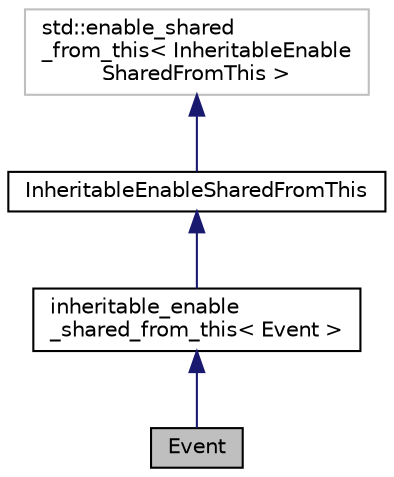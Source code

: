 digraph "Event"
{
 // LATEX_PDF_SIZE
  edge [fontname="Helvetica",fontsize="10",labelfontname="Helvetica",labelfontsize="10"];
  node [fontname="Helvetica",fontsize="10",shape=record];
  Node1 [label="Event",height=0.2,width=0.4,color="black", fillcolor="grey75", style="filled", fontcolor="black",tooltip=" "];
  Node2 -> Node1 [dir="back",color="midnightblue",fontsize="10",style="solid",fontname="Helvetica"];
  Node2 [label="inheritable_enable\l_shared_from_this\< Event \>",height=0.2,width=0.4,color="black", fillcolor="white", style="filled",URL="$classinheritable__enable__shared__from__this.html",tooltip=" "];
  Node3 -> Node2 [dir="back",color="midnightblue",fontsize="10",style="solid",fontname="Helvetica"];
  Node3 [label="InheritableEnableSharedFromThis",height=0.2,width=0.4,color="black", fillcolor="white", style="filled",URL="$class_inheritable_enable_shared_from_this.html",tooltip=" "];
  Node4 -> Node3 [dir="back",color="midnightblue",fontsize="10",style="solid",fontname="Helvetica"];
  Node4 [label="std::enable_shared\l_from_this\< InheritableEnable\lSharedFromThis \>",height=0.2,width=0.4,color="grey75", fillcolor="white", style="filled",tooltip=" "];
}
